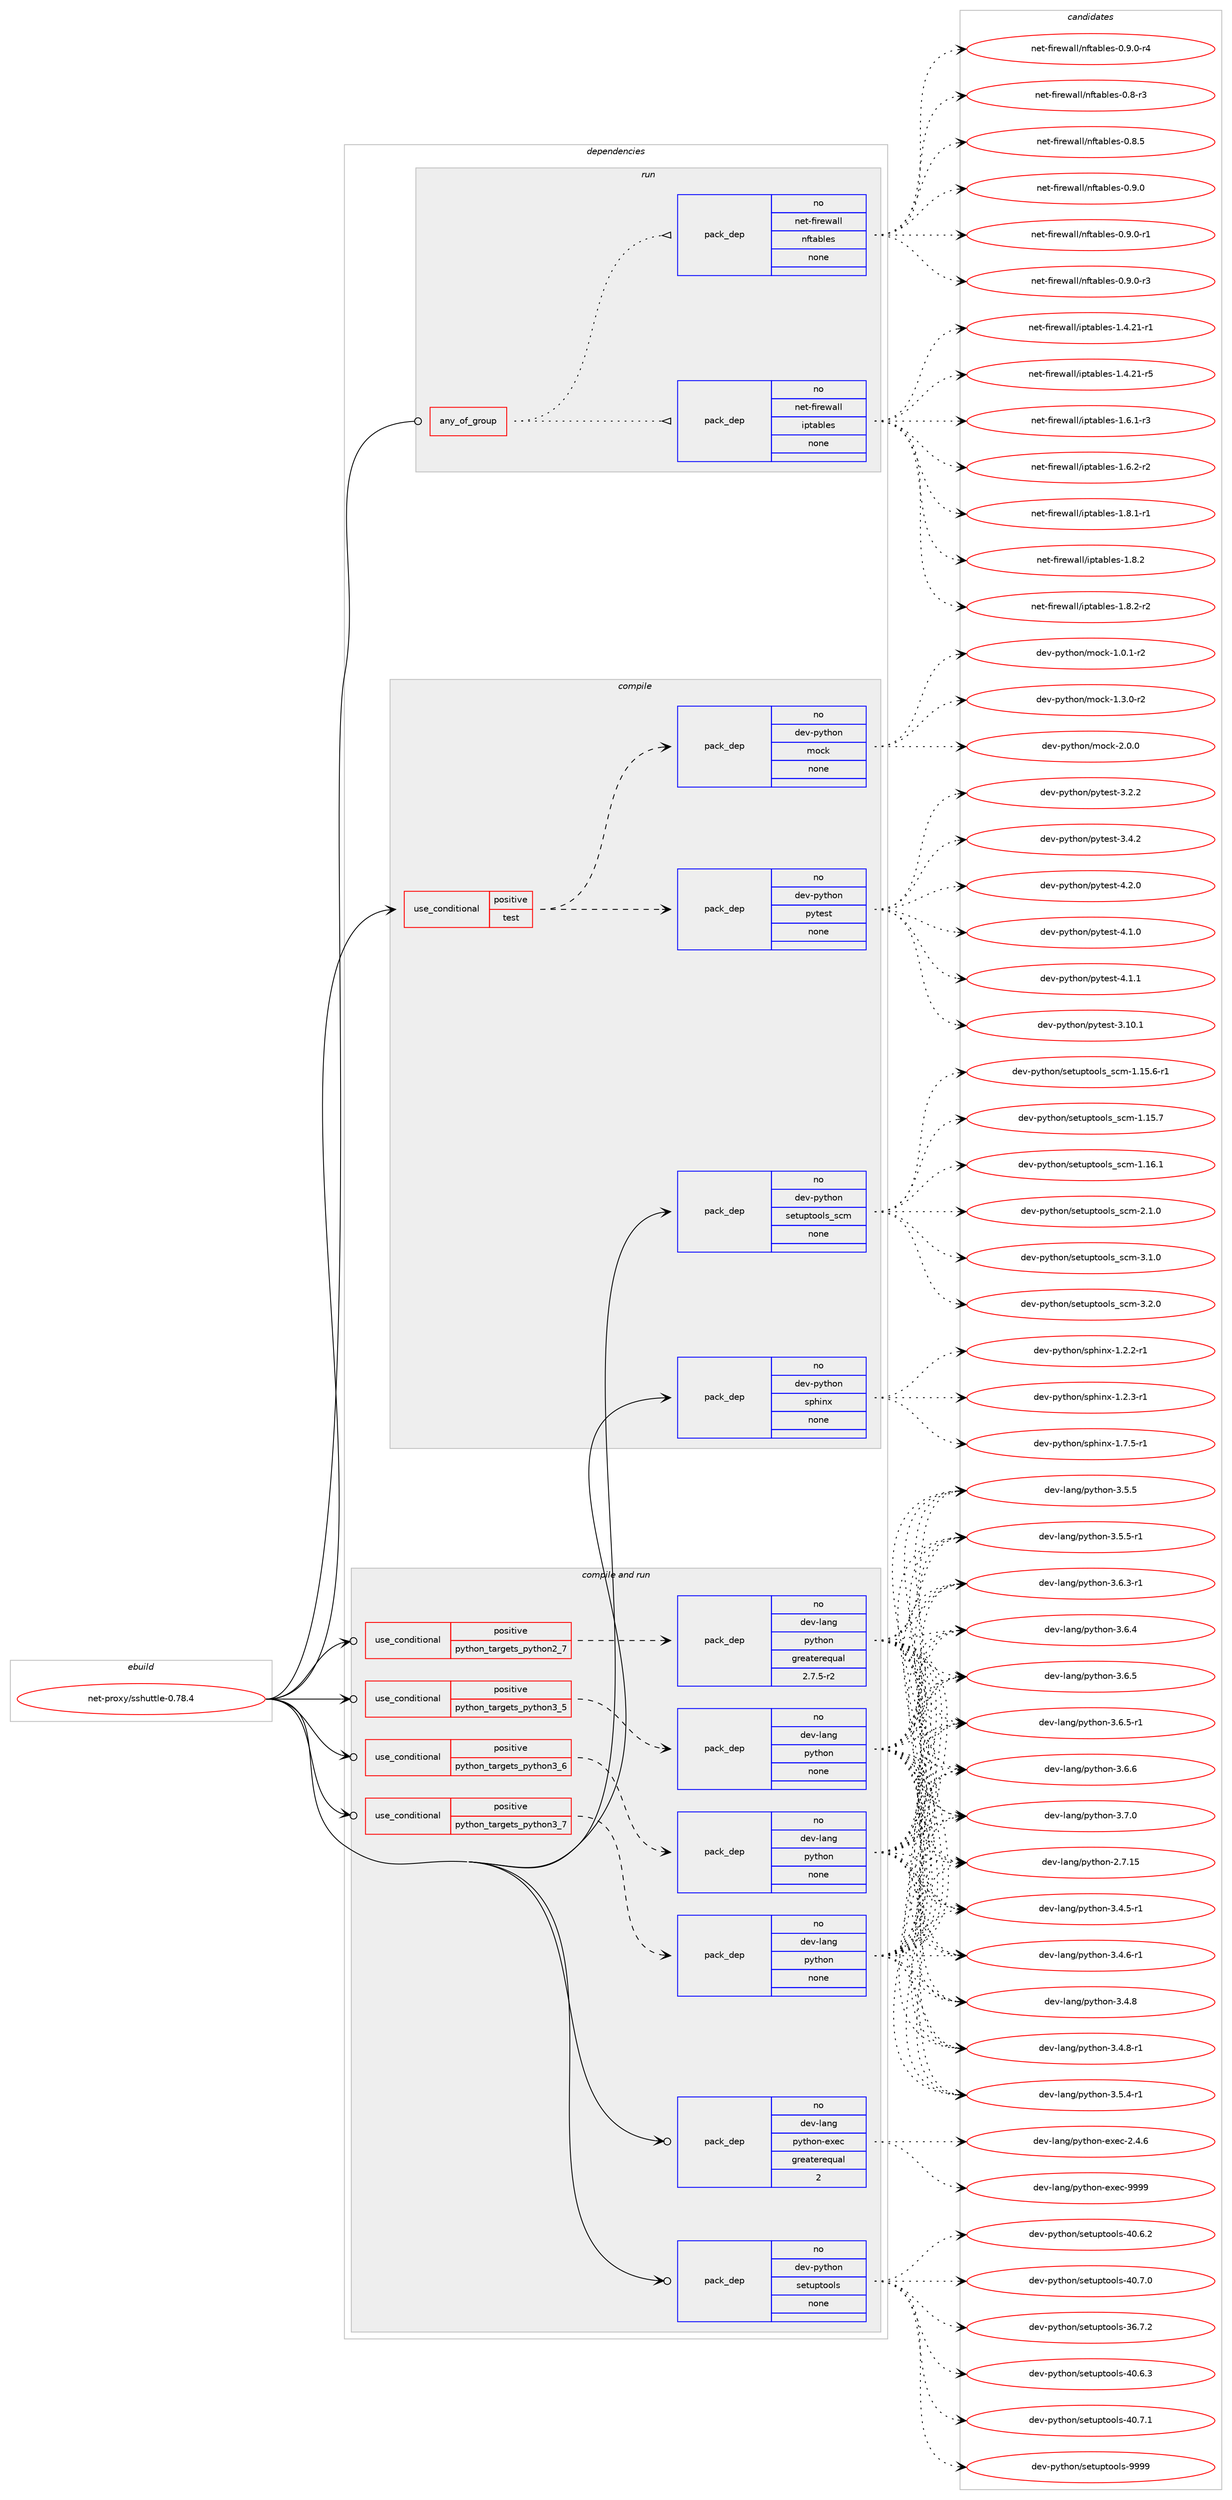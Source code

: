 digraph prolog {

# *************
# Graph options
# *************

newrank=true;
concentrate=true;
compound=true;
graph [rankdir=LR,fontname=Helvetica,fontsize=10,ranksep=1.5];#, ranksep=2.5, nodesep=0.2];
edge  [arrowhead=vee];
node  [fontname=Helvetica,fontsize=10];

# **********
# The ebuild
# **********

subgraph cluster_leftcol {
color=gray;
rank=same;
label=<<i>ebuild</i>>;
id [label="net-proxy/sshuttle-0.78.4", color=red, width=4, href="../net-proxy/sshuttle-0.78.4.svg"];
}

# ****************
# The dependencies
# ****************

subgraph cluster_midcol {
color=gray;
label=<<i>dependencies</i>>;
subgraph cluster_compile {
fillcolor="#eeeeee";
style=filled;
label=<<i>compile</i>>;
subgraph cond776 {
dependency4489 [label=<<TABLE BORDER="0" CELLBORDER="1" CELLSPACING="0" CELLPADDING="4"><TR><TD ROWSPAN="3" CELLPADDING="10">use_conditional</TD></TR><TR><TD>positive</TD></TR><TR><TD>test</TD></TR></TABLE>>, shape=none, color=red];
subgraph pack3586 {
dependency4490 [label=<<TABLE BORDER="0" CELLBORDER="1" CELLSPACING="0" CELLPADDING="4" WIDTH="220"><TR><TD ROWSPAN="6" CELLPADDING="30">pack_dep</TD></TR><TR><TD WIDTH="110">no</TD></TR><TR><TD>dev-python</TD></TR><TR><TD>pytest</TD></TR><TR><TD>none</TD></TR><TR><TD></TD></TR></TABLE>>, shape=none, color=blue];
}
dependency4489:e -> dependency4490:w [weight=20,style="dashed",arrowhead="vee"];
subgraph pack3587 {
dependency4491 [label=<<TABLE BORDER="0" CELLBORDER="1" CELLSPACING="0" CELLPADDING="4" WIDTH="220"><TR><TD ROWSPAN="6" CELLPADDING="30">pack_dep</TD></TR><TR><TD WIDTH="110">no</TD></TR><TR><TD>dev-python</TD></TR><TR><TD>mock</TD></TR><TR><TD>none</TD></TR><TR><TD></TD></TR></TABLE>>, shape=none, color=blue];
}
dependency4489:e -> dependency4491:w [weight=20,style="dashed",arrowhead="vee"];
}
id:e -> dependency4489:w [weight=20,style="solid",arrowhead="vee"];
subgraph pack3588 {
dependency4492 [label=<<TABLE BORDER="0" CELLBORDER="1" CELLSPACING="0" CELLPADDING="4" WIDTH="220"><TR><TD ROWSPAN="6" CELLPADDING="30">pack_dep</TD></TR><TR><TD WIDTH="110">no</TD></TR><TR><TD>dev-python</TD></TR><TR><TD>setuptools_scm</TD></TR><TR><TD>none</TD></TR><TR><TD></TD></TR></TABLE>>, shape=none, color=blue];
}
id:e -> dependency4492:w [weight=20,style="solid",arrowhead="vee"];
subgraph pack3589 {
dependency4493 [label=<<TABLE BORDER="0" CELLBORDER="1" CELLSPACING="0" CELLPADDING="4" WIDTH="220"><TR><TD ROWSPAN="6" CELLPADDING="30">pack_dep</TD></TR><TR><TD WIDTH="110">no</TD></TR><TR><TD>dev-python</TD></TR><TR><TD>sphinx</TD></TR><TR><TD>none</TD></TR><TR><TD></TD></TR></TABLE>>, shape=none, color=blue];
}
id:e -> dependency4493:w [weight=20,style="solid",arrowhead="vee"];
}
subgraph cluster_compileandrun {
fillcolor="#eeeeee";
style=filled;
label=<<i>compile and run</i>>;
subgraph cond777 {
dependency4494 [label=<<TABLE BORDER="0" CELLBORDER="1" CELLSPACING="0" CELLPADDING="4"><TR><TD ROWSPAN="3" CELLPADDING="10">use_conditional</TD></TR><TR><TD>positive</TD></TR><TR><TD>python_targets_python2_7</TD></TR></TABLE>>, shape=none, color=red];
subgraph pack3590 {
dependency4495 [label=<<TABLE BORDER="0" CELLBORDER="1" CELLSPACING="0" CELLPADDING="4" WIDTH="220"><TR><TD ROWSPAN="6" CELLPADDING="30">pack_dep</TD></TR><TR><TD WIDTH="110">no</TD></TR><TR><TD>dev-lang</TD></TR><TR><TD>python</TD></TR><TR><TD>greaterequal</TD></TR><TR><TD>2.7.5-r2</TD></TR></TABLE>>, shape=none, color=blue];
}
dependency4494:e -> dependency4495:w [weight=20,style="dashed",arrowhead="vee"];
}
id:e -> dependency4494:w [weight=20,style="solid",arrowhead="odotvee"];
subgraph cond778 {
dependency4496 [label=<<TABLE BORDER="0" CELLBORDER="1" CELLSPACING="0" CELLPADDING="4"><TR><TD ROWSPAN="3" CELLPADDING="10">use_conditional</TD></TR><TR><TD>positive</TD></TR><TR><TD>python_targets_python3_5</TD></TR></TABLE>>, shape=none, color=red];
subgraph pack3591 {
dependency4497 [label=<<TABLE BORDER="0" CELLBORDER="1" CELLSPACING="0" CELLPADDING="4" WIDTH="220"><TR><TD ROWSPAN="6" CELLPADDING="30">pack_dep</TD></TR><TR><TD WIDTH="110">no</TD></TR><TR><TD>dev-lang</TD></TR><TR><TD>python</TD></TR><TR><TD>none</TD></TR><TR><TD></TD></TR></TABLE>>, shape=none, color=blue];
}
dependency4496:e -> dependency4497:w [weight=20,style="dashed",arrowhead="vee"];
}
id:e -> dependency4496:w [weight=20,style="solid",arrowhead="odotvee"];
subgraph cond779 {
dependency4498 [label=<<TABLE BORDER="0" CELLBORDER="1" CELLSPACING="0" CELLPADDING="4"><TR><TD ROWSPAN="3" CELLPADDING="10">use_conditional</TD></TR><TR><TD>positive</TD></TR><TR><TD>python_targets_python3_6</TD></TR></TABLE>>, shape=none, color=red];
subgraph pack3592 {
dependency4499 [label=<<TABLE BORDER="0" CELLBORDER="1" CELLSPACING="0" CELLPADDING="4" WIDTH="220"><TR><TD ROWSPAN="6" CELLPADDING="30">pack_dep</TD></TR><TR><TD WIDTH="110">no</TD></TR><TR><TD>dev-lang</TD></TR><TR><TD>python</TD></TR><TR><TD>none</TD></TR><TR><TD></TD></TR></TABLE>>, shape=none, color=blue];
}
dependency4498:e -> dependency4499:w [weight=20,style="dashed",arrowhead="vee"];
}
id:e -> dependency4498:w [weight=20,style="solid",arrowhead="odotvee"];
subgraph cond780 {
dependency4500 [label=<<TABLE BORDER="0" CELLBORDER="1" CELLSPACING="0" CELLPADDING="4"><TR><TD ROWSPAN="3" CELLPADDING="10">use_conditional</TD></TR><TR><TD>positive</TD></TR><TR><TD>python_targets_python3_7</TD></TR></TABLE>>, shape=none, color=red];
subgraph pack3593 {
dependency4501 [label=<<TABLE BORDER="0" CELLBORDER="1" CELLSPACING="0" CELLPADDING="4" WIDTH="220"><TR><TD ROWSPAN="6" CELLPADDING="30">pack_dep</TD></TR><TR><TD WIDTH="110">no</TD></TR><TR><TD>dev-lang</TD></TR><TR><TD>python</TD></TR><TR><TD>none</TD></TR><TR><TD></TD></TR></TABLE>>, shape=none, color=blue];
}
dependency4500:e -> dependency4501:w [weight=20,style="dashed",arrowhead="vee"];
}
id:e -> dependency4500:w [weight=20,style="solid",arrowhead="odotvee"];
subgraph pack3594 {
dependency4502 [label=<<TABLE BORDER="0" CELLBORDER="1" CELLSPACING="0" CELLPADDING="4" WIDTH="220"><TR><TD ROWSPAN="6" CELLPADDING="30">pack_dep</TD></TR><TR><TD WIDTH="110">no</TD></TR><TR><TD>dev-lang</TD></TR><TR><TD>python-exec</TD></TR><TR><TD>greaterequal</TD></TR><TR><TD>2</TD></TR></TABLE>>, shape=none, color=blue];
}
id:e -> dependency4502:w [weight=20,style="solid",arrowhead="odotvee"];
subgraph pack3595 {
dependency4503 [label=<<TABLE BORDER="0" CELLBORDER="1" CELLSPACING="0" CELLPADDING="4" WIDTH="220"><TR><TD ROWSPAN="6" CELLPADDING="30">pack_dep</TD></TR><TR><TD WIDTH="110">no</TD></TR><TR><TD>dev-python</TD></TR><TR><TD>setuptools</TD></TR><TR><TD>none</TD></TR><TR><TD></TD></TR></TABLE>>, shape=none, color=blue];
}
id:e -> dependency4503:w [weight=20,style="solid",arrowhead="odotvee"];
}
subgraph cluster_run {
fillcolor="#eeeeee";
style=filled;
label=<<i>run</i>>;
subgraph any126 {
dependency4504 [label=<<TABLE BORDER="0" CELLBORDER="1" CELLSPACING="0" CELLPADDING="4"><TR><TD CELLPADDING="10">any_of_group</TD></TR></TABLE>>, shape=none, color=red];subgraph pack3596 {
dependency4505 [label=<<TABLE BORDER="0" CELLBORDER="1" CELLSPACING="0" CELLPADDING="4" WIDTH="220"><TR><TD ROWSPAN="6" CELLPADDING="30">pack_dep</TD></TR><TR><TD WIDTH="110">no</TD></TR><TR><TD>net-firewall</TD></TR><TR><TD>iptables</TD></TR><TR><TD>none</TD></TR><TR><TD></TD></TR></TABLE>>, shape=none, color=blue];
}
dependency4504:e -> dependency4505:w [weight=20,style="dotted",arrowhead="oinv"];
subgraph pack3597 {
dependency4506 [label=<<TABLE BORDER="0" CELLBORDER="1" CELLSPACING="0" CELLPADDING="4" WIDTH="220"><TR><TD ROWSPAN="6" CELLPADDING="30">pack_dep</TD></TR><TR><TD WIDTH="110">no</TD></TR><TR><TD>net-firewall</TD></TR><TR><TD>nftables</TD></TR><TR><TD>none</TD></TR><TR><TD></TD></TR></TABLE>>, shape=none, color=blue];
}
dependency4504:e -> dependency4506:w [weight=20,style="dotted",arrowhead="oinv"];
}
id:e -> dependency4504:w [weight=20,style="solid",arrowhead="odot"];
}
}

# **************
# The candidates
# **************

subgraph cluster_choices {
rank=same;
color=gray;
label=<<i>candidates</i>>;

subgraph choice3586 {
color=black;
nodesep=1;
choice1001011184511212111610411111047112121116101115116455246494648 [label="dev-python/pytest-4.1.0", color=red, width=4,href="../dev-python/pytest-4.1.0.svg"];
choice1001011184511212111610411111047112121116101115116455246494649 [label="dev-python/pytest-4.1.1", color=red, width=4,href="../dev-python/pytest-4.1.1.svg"];
choice100101118451121211161041111104711212111610111511645514649484649 [label="dev-python/pytest-3.10.1", color=red, width=4,href="../dev-python/pytest-3.10.1.svg"];
choice1001011184511212111610411111047112121116101115116455146504650 [label="dev-python/pytest-3.2.2", color=red, width=4,href="../dev-python/pytest-3.2.2.svg"];
choice1001011184511212111610411111047112121116101115116455146524650 [label="dev-python/pytest-3.4.2", color=red, width=4,href="../dev-python/pytest-3.4.2.svg"];
choice1001011184511212111610411111047112121116101115116455246504648 [label="dev-python/pytest-4.2.0", color=red, width=4,href="../dev-python/pytest-4.2.0.svg"];
dependency4490:e -> choice1001011184511212111610411111047112121116101115116455246494648:w [style=dotted,weight="100"];
dependency4490:e -> choice1001011184511212111610411111047112121116101115116455246494649:w [style=dotted,weight="100"];
dependency4490:e -> choice100101118451121211161041111104711212111610111511645514649484649:w [style=dotted,weight="100"];
dependency4490:e -> choice1001011184511212111610411111047112121116101115116455146504650:w [style=dotted,weight="100"];
dependency4490:e -> choice1001011184511212111610411111047112121116101115116455146524650:w [style=dotted,weight="100"];
dependency4490:e -> choice1001011184511212111610411111047112121116101115116455246504648:w [style=dotted,weight="100"];
}
subgraph choice3587 {
color=black;
nodesep=1;
choice1001011184511212111610411111047109111991074549464846494511450 [label="dev-python/mock-1.0.1-r2", color=red, width=4,href="../dev-python/mock-1.0.1-r2.svg"];
choice1001011184511212111610411111047109111991074549465146484511450 [label="dev-python/mock-1.3.0-r2", color=red, width=4,href="../dev-python/mock-1.3.0-r2.svg"];
choice100101118451121211161041111104710911199107455046484648 [label="dev-python/mock-2.0.0", color=red, width=4,href="../dev-python/mock-2.0.0.svg"];
dependency4491:e -> choice1001011184511212111610411111047109111991074549464846494511450:w [style=dotted,weight="100"];
dependency4491:e -> choice1001011184511212111610411111047109111991074549465146484511450:w [style=dotted,weight="100"];
dependency4491:e -> choice100101118451121211161041111104710911199107455046484648:w [style=dotted,weight="100"];
}
subgraph choice3588 {
color=black;
nodesep=1;
choice10010111845112121116104111110471151011161171121161111111081159511599109454946495346544511449 [label="dev-python/setuptools_scm-1.15.6-r1", color=red, width=4,href="../dev-python/setuptools_scm-1.15.6-r1.svg"];
choice1001011184511212111610411111047115101116117112116111111108115951159910945494649534655 [label="dev-python/setuptools_scm-1.15.7", color=red, width=4,href="../dev-python/setuptools_scm-1.15.7.svg"];
choice1001011184511212111610411111047115101116117112116111111108115951159910945494649544649 [label="dev-python/setuptools_scm-1.16.1", color=red, width=4,href="../dev-python/setuptools_scm-1.16.1.svg"];
choice10010111845112121116104111110471151011161171121161111111081159511599109455046494648 [label="dev-python/setuptools_scm-2.1.0", color=red, width=4,href="../dev-python/setuptools_scm-2.1.0.svg"];
choice10010111845112121116104111110471151011161171121161111111081159511599109455146494648 [label="dev-python/setuptools_scm-3.1.0", color=red, width=4,href="../dev-python/setuptools_scm-3.1.0.svg"];
choice10010111845112121116104111110471151011161171121161111111081159511599109455146504648 [label="dev-python/setuptools_scm-3.2.0", color=red, width=4,href="../dev-python/setuptools_scm-3.2.0.svg"];
dependency4492:e -> choice10010111845112121116104111110471151011161171121161111111081159511599109454946495346544511449:w [style=dotted,weight="100"];
dependency4492:e -> choice1001011184511212111610411111047115101116117112116111111108115951159910945494649534655:w [style=dotted,weight="100"];
dependency4492:e -> choice1001011184511212111610411111047115101116117112116111111108115951159910945494649544649:w [style=dotted,weight="100"];
dependency4492:e -> choice10010111845112121116104111110471151011161171121161111111081159511599109455046494648:w [style=dotted,weight="100"];
dependency4492:e -> choice10010111845112121116104111110471151011161171121161111111081159511599109455146494648:w [style=dotted,weight="100"];
dependency4492:e -> choice10010111845112121116104111110471151011161171121161111111081159511599109455146504648:w [style=dotted,weight="100"];
}
subgraph choice3589 {
color=black;
nodesep=1;
choice10010111845112121116104111110471151121041051101204549465046504511449 [label="dev-python/sphinx-1.2.2-r1", color=red, width=4,href="../dev-python/sphinx-1.2.2-r1.svg"];
choice10010111845112121116104111110471151121041051101204549465046514511449 [label="dev-python/sphinx-1.2.3-r1", color=red, width=4,href="../dev-python/sphinx-1.2.3-r1.svg"];
choice10010111845112121116104111110471151121041051101204549465546534511449 [label="dev-python/sphinx-1.7.5-r1", color=red, width=4,href="../dev-python/sphinx-1.7.5-r1.svg"];
dependency4493:e -> choice10010111845112121116104111110471151121041051101204549465046504511449:w [style=dotted,weight="100"];
dependency4493:e -> choice10010111845112121116104111110471151121041051101204549465046514511449:w [style=dotted,weight="100"];
dependency4493:e -> choice10010111845112121116104111110471151121041051101204549465546534511449:w [style=dotted,weight="100"];
}
subgraph choice3590 {
color=black;
nodesep=1;
choice10010111845108971101034711212111610411111045504655464953 [label="dev-lang/python-2.7.15", color=red, width=4,href="../dev-lang/python-2.7.15.svg"];
choice1001011184510897110103471121211161041111104551465246534511449 [label="dev-lang/python-3.4.5-r1", color=red, width=4,href="../dev-lang/python-3.4.5-r1.svg"];
choice1001011184510897110103471121211161041111104551465246544511449 [label="dev-lang/python-3.4.6-r1", color=red, width=4,href="../dev-lang/python-3.4.6-r1.svg"];
choice100101118451089711010347112121116104111110455146524656 [label="dev-lang/python-3.4.8", color=red, width=4,href="../dev-lang/python-3.4.8.svg"];
choice1001011184510897110103471121211161041111104551465246564511449 [label="dev-lang/python-3.4.8-r1", color=red, width=4,href="../dev-lang/python-3.4.8-r1.svg"];
choice1001011184510897110103471121211161041111104551465346524511449 [label="dev-lang/python-3.5.4-r1", color=red, width=4,href="../dev-lang/python-3.5.4-r1.svg"];
choice100101118451089711010347112121116104111110455146534653 [label="dev-lang/python-3.5.5", color=red, width=4,href="../dev-lang/python-3.5.5.svg"];
choice1001011184510897110103471121211161041111104551465346534511449 [label="dev-lang/python-3.5.5-r1", color=red, width=4,href="../dev-lang/python-3.5.5-r1.svg"];
choice1001011184510897110103471121211161041111104551465446514511449 [label="dev-lang/python-3.6.3-r1", color=red, width=4,href="../dev-lang/python-3.6.3-r1.svg"];
choice100101118451089711010347112121116104111110455146544652 [label="dev-lang/python-3.6.4", color=red, width=4,href="../dev-lang/python-3.6.4.svg"];
choice100101118451089711010347112121116104111110455146544653 [label="dev-lang/python-3.6.5", color=red, width=4,href="../dev-lang/python-3.6.5.svg"];
choice1001011184510897110103471121211161041111104551465446534511449 [label="dev-lang/python-3.6.5-r1", color=red, width=4,href="../dev-lang/python-3.6.5-r1.svg"];
choice100101118451089711010347112121116104111110455146544654 [label="dev-lang/python-3.6.6", color=red, width=4,href="../dev-lang/python-3.6.6.svg"];
choice100101118451089711010347112121116104111110455146554648 [label="dev-lang/python-3.7.0", color=red, width=4,href="../dev-lang/python-3.7.0.svg"];
dependency4495:e -> choice10010111845108971101034711212111610411111045504655464953:w [style=dotted,weight="100"];
dependency4495:e -> choice1001011184510897110103471121211161041111104551465246534511449:w [style=dotted,weight="100"];
dependency4495:e -> choice1001011184510897110103471121211161041111104551465246544511449:w [style=dotted,weight="100"];
dependency4495:e -> choice100101118451089711010347112121116104111110455146524656:w [style=dotted,weight="100"];
dependency4495:e -> choice1001011184510897110103471121211161041111104551465246564511449:w [style=dotted,weight="100"];
dependency4495:e -> choice1001011184510897110103471121211161041111104551465346524511449:w [style=dotted,weight="100"];
dependency4495:e -> choice100101118451089711010347112121116104111110455146534653:w [style=dotted,weight="100"];
dependency4495:e -> choice1001011184510897110103471121211161041111104551465346534511449:w [style=dotted,weight="100"];
dependency4495:e -> choice1001011184510897110103471121211161041111104551465446514511449:w [style=dotted,weight="100"];
dependency4495:e -> choice100101118451089711010347112121116104111110455146544652:w [style=dotted,weight="100"];
dependency4495:e -> choice100101118451089711010347112121116104111110455146544653:w [style=dotted,weight="100"];
dependency4495:e -> choice1001011184510897110103471121211161041111104551465446534511449:w [style=dotted,weight="100"];
dependency4495:e -> choice100101118451089711010347112121116104111110455146544654:w [style=dotted,weight="100"];
dependency4495:e -> choice100101118451089711010347112121116104111110455146554648:w [style=dotted,weight="100"];
}
subgraph choice3591 {
color=black;
nodesep=1;
choice10010111845108971101034711212111610411111045504655464953 [label="dev-lang/python-2.7.15", color=red, width=4,href="../dev-lang/python-2.7.15.svg"];
choice1001011184510897110103471121211161041111104551465246534511449 [label="dev-lang/python-3.4.5-r1", color=red, width=4,href="../dev-lang/python-3.4.5-r1.svg"];
choice1001011184510897110103471121211161041111104551465246544511449 [label="dev-lang/python-3.4.6-r1", color=red, width=4,href="../dev-lang/python-3.4.6-r1.svg"];
choice100101118451089711010347112121116104111110455146524656 [label="dev-lang/python-3.4.8", color=red, width=4,href="../dev-lang/python-3.4.8.svg"];
choice1001011184510897110103471121211161041111104551465246564511449 [label="dev-lang/python-3.4.8-r1", color=red, width=4,href="../dev-lang/python-3.4.8-r1.svg"];
choice1001011184510897110103471121211161041111104551465346524511449 [label="dev-lang/python-3.5.4-r1", color=red, width=4,href="../dev-lang/python-3.5.4-r1.svg"];
choice100101118451089711010347112121116104111110455146534653 [label="dev-lang/python-3.5.5", color=red, width=4,href="../dev-lang/python-3.5.5.svg"];
choice1001011184510897110103471121211161041111104551465346534511449 [label="dev-lang/python-3.5.5-r1", color=red, width=4,href="../dev-lang/python-3.5.5-r1.svg"];
choice1001011184510897110103471121211161041111104551465446514511449 [label="dev-lang/python-3.6.3-r1", color=red, width=4,href="../dev-lang/python-3.6.3-r1.svg"];
choice100101118451089711010347112121116104111110455146544652 [label="dev-lang/python-3.6.4", color=red, width=4,href="../dev-lang/python-3.6.4.svg"];
choice100101118451089711010347112121116104111110455146544653 [label="dev-lang/python-3.6.5", color=red, width=4,href="../dev-lang/python-3.6.5.svg"];
choice1001011184510897110103471121211161041111104551465446534511449 [label="dev-lang/python-3.6.5-r1", color=red, width=4,href="../dev-lang/python-3.6.5-r1.svg"];
choice100101118451089711010347112121116104111110455146544654 [label="dev-lang/python-3.6.6", color=red, width=4,href="../dev-lang/python-3.6.6.svg"];
choice100101118451089711010347112121116104111110455146554648 [label="dev-lang/python-3.7.0", color=red, width=4,href="../dev-lang/python-3.7.0.svg"];
dependency4497:e -> choice10010111845108971101034711212111610411111045504655464953:w [style=dotted,weight="100"];
dependency4497:e -> choice1001011184510897110103471121211161041111104551465246534511449:w [style=dotted,weight="100"];
dependency4497:e -> choice1001011184510897110103471121211161041111104551465246544511449:w [style=dotted,weight="100"];
dependency4497:e -> choice100101118451089711010347112121116104111110455146524656:w [style=dotted,weight="100"];
dependency4497:e -> choice1001011184510897110103471121211161041111104551465246564511449:w [style=dotted,weight="100"];
dependency4497:e -> choice1001011184510897110103471121211161041111104551465346524511449:w [style=dotted,weight="100"];
dependency4497:e -> choice100101118451089711010347112121116104111110455146534653:w [style=dotted,weight="100"];
dependency4497:e -> choice1001011184510897110103471121211161041111104551465346534511449:w [style=dotted,weight="100"];
dependency4497:e -> choice1001011184510897110103471121211161041111104551465446514511449:w [style=dotted,weight="100"];
dependency4497:e -> choice100101118451089711010347112121116104111110455146544652:w [style=dotted,weight="100"];
dependency4497:e -> choice100101118451089711010347112121116104111110455146544653:w [style=dotted,weight="100"];
dependency4497:e -> choice1001011184510897110103471121211161041111104551465446534511449:w [style=dotted,weight="100"];
dependency4497:e -> choice100101118451089711010347112121116104111110455146544654:w [style=dotted,weight="100"];
dependency4497:e -> choice100101118451089711010347112121116104111110455146554648:w [style=dotted,weight="100"];
}
subgraph choice3592 {
color=black;
nodesep=1;
choice10010111845108971101034711212111610411111045504655464953 [label="dev-lang/python-2.7.15", color=red, width=4,href="../dev-lang/python-2.7.15.svg"];
choice1001011184510897110103471121211161041111104551465246534511449 [label="dev-lang/python-3.4.5-r1", color=red, width=4,href="../dev-lang/python-3.4.5-r1.svg"];
choice1001011184510897110103471121211161041111104551465246544511449 [label="dev-lang/python-3.4.6-r1", color=red, width=4,href="../dev-lang/python-3.4.6-r1.svg"];
choice100101118451089711010347112121116104111110455146524656 [label="dev-lang/python-3.4.8", color=red, width=4,href="../dev-lang/python-3.4.8.svg"];
choice1001011184510897110103471121211161041111104551465246564511449 [label="dev-lang/python-3.4.8-r1", color=red, width=4,href="../dev-lang/python-3.4.8-r1.svg"];
choice1001011184510897110103471121211161041111104551465346524511449 [label="dev-lang/python-3.5.4-r1", color=red, width=4,href="../dev-lang/python-3.5.4-r1.svg"];
choice100101118451089711010347112121116104111110455146534653 [label="dev-lang/python-3.5.5", color=red, width=4,href="../dev-lang/python-3.5.5.svg"];
choice1001011184510897110103471121211161041111104551465346534511449 [label="dev-lang/python-3.5.5-r1", color=red, width=4,href="../dev-lang/python-3.5.5-r1.svg"];
choice1001011184510897110103471121211161041111104551465446514511449 [label="dev-lang/python-3.6.3-r1", color=red, width=4,href="../dev-lang/python-3.6.3-r1.svg"];
choice100101118451089711010347112121116104111110455146544652 [label="dev-lang/python-3.6.4", color=red, width=4,href="../dev-lang/python-3.6.4.svg"];
choice100101118451089711010347112121116104111110455146544653 [label="dev-lang/python-3.6.5", color=red, width=4,href="../dev-lang/python-3.6.5.svg"];
choice1001011184510897110103471121211161041111104551465446534511449 [label="dev-lang/python-3.6.5-r1", color=red, width=4,href="../dev-lang/python-3.6.5-r1.svg"];
choice100101118451089711010347112121116104111110455146544654 [label="dev-lang/python-3.6.6", color=red, width=4,href="../dev-lang/python-3.6.6.svg"];
choice100101118451089711010347112121116104111110455146554648 [label="dev-lang/python-3.7.0", color=red, width=4,href="../dev-lang/python-3.7.0.svg"];
dependency4499:e -> choice10010111845108971101034711212111610411111045504655464953:w [style=dotted,weight="100"];
dependency4499:e -> choice1001011184510897110103471121211161041111104551465246534511449:w [style=dotted,weight="100"];
dependency4499:e -> choice1001011184510897110103471121211161041111104551465246544511449:w [style=dotted,weight="100"];
dependency4499:e -> choice100101118451089711010347112121116104111110455146524656:w [style=dotted,weight="100"];
dependency4499:e -> choice1001011184510897110103471121211161041111104551465246564511449:w [style=dotted,weight="100"];
dependency4499:e -> choice1001011184510897110103471121211161041111104551465346524511449:w [style=dotted,weight="100"];
dependency4499:e -> choice100101118451089711010347112121116104111110455146534653:w [style=dotted,weight="100"];
dependency4499:e -> choice1001011184510897110103471121211161041111104551465346534511449:w [style=dotted,weight="100"];
dependency4499:e -> choice1001011184510897110103471121211161041111104551465446514511449:w [style=dotted,weight="100"];
dependency4499:e -> choice100101118451089711010347112121116104111110455146544652:w [style=dotted,weight="100"];
dependency4499:e -> choice100101118451089711010347112121116104111110455146544653:w [style=dotted,weight="100"];
dependency4499:e -> choice1001011184510897110103471121211161041111104551465446534511449:w [style=dotted,weight="100"];
dependency4499:e -> choice100101118451089711010347112121116104111110455146544654:w [style=dotted,weight="100"];
dependency4499:e -> choice100101118451089711010347112121116104111110455146554648:w [style=dotted,weight="100"];
}
subgraph choice3593 {
color=black;
nodesep=1;
choice10010111845108971101034711212111610411111045504655464953 [label="dev-lang/python-2.7.15", color=red, width=4,href="../dev-lang/python-2.7.15.svg"];
choice1001011184510897110103471121211161041111104551465246534511449 [label="dev-lang/python-3.4.5-r1", color=red, width=4,href="../dev-lang/python-3.4.5-r1.svg"];
choice1001011184510897110103471121211161041111104551465246544511449 [label="dev-lang/python-3.4.6-r1", color=red, width=4,href="../dev-lang/python-3.4.6-r1.svg"];
choice100101118451089711010347112121116104111110455146524656 [label="dev-lang/python-3.4.8", color=red, width=4,href="../dev-lang/python-3.4.8.svg"];
choice1001011184510897110103471121211161041111104551465246564511449 [label="dev-lang/python-3.4.8-r1", color=red, width=4,href="../dev-lang/python-3.4.8-r1.svg"];
choice1001011184510897110103471121211161041111104551465346524511449 [label="dev-lang/python-3.5.4-r1", color=red, width=4,href="../dev-lang/python-3.5.4-r1.svg"];
choice100101118451089711010347112121116104111110455146534653 [label="dev-lang/python-3.5.5", color=red, width=4,href="../dev-lang/python-3.5.5.svg"];
choice1001011184510897110103471121211161041111104551465346534511449 [label="dev-lang/python-3.5.5-r1", color=red, width=4,href="../dev-lang/python-3.5.5-r1.svg"];
choice1001011184510897110103471121211161041111104551465446514511449 [label="dev-lang/python-3.6.3-r1", color=red, width=4,href="../dev-lang/python-3.6.3-r1.svg"];
choice100101118451089711010347112121116104111110455146544652 [label="dev-lang/python-3.6.4", color=red, width=4,href="../dev-lang/python-3.6.4.svg"];
choice100101118451089711010347112121116104111110455146544653 [label="dev-lang/python-3.6.5", color=red, width=4,href="../dev-lang/python-3.6.5.svg"];
choice1001011184510897110103471121211161041111104551465446534511449 [label="dev-lang/python-3.6.5-r1", color=red, width=4,href="../dev-lang/python-3.6.5-r1.svg"];
choice100101118451089711010347112121116104111110455146544654 [label="dev-lang/python-3.6.6", color=red, width=4,href="../dev-lang/python-3.6.6.svg"];
choice100101118451089711010347112121116104111110455146554648 [label="dev-lang/python-3.7.0", color=red, width=4,href="../dev-lang/python-3.7.0.svg"];
dependency4501:e -> choice10010111845108971101034711212111610411111045504655464953:w [style=dotted,weight="100"];
dependency4501:e -> choice1001011184510897110103471121211161041111104551465246534511449:w [style=dotted,weight="100"];
dependency4501:e -> choice1001011184510897110103471121211161041111104551465246544511449:w [style=dotted,weight="100"];
dependency4501:e -> choice100101118451089711010347112121116104111110455146524656:w [style=dotted,weight="100"];
dependency4501:e -> choice1001011184510897110103471121211161041111104551465246564511449:w [style=dotted,weight="100"];
dependency4501:e -> choice1001011184510897110103471121211161041111104551465346524511449:w [style=dotted,weight="100"];
dependency4501:e -> choice100101118451089711010347112121116104111110455146534653:w [style=dotted,weight="100"];
dependency4501:e -> choice1001011184510897110103471121211161041111104551465346534511449:w [style=dotted,weight="100"];
dependency4501:e -> choice1001011184510897110103471121211161041111104551465446514511449:w [style=dotted,weight="100"];
dependency4501:e -> choice100101118451089711010347112121116104111110455146544652:w [style=dotted,weight="100"];
dependency4501:e -> choice100101118451089711010347112121116104111110455146544653:w [style=dotted,weight="100"];
dependency4501:e -> choice1001011184510897110103471121211161041111104551465446534511449:w [style=dotted,weight="100"];
dependency4501:e -> choice100101118451089711010347112121116104111110455146544654:w [style=dotted,weight="100"];
dependency4501:e -> choice100101118451089711010347112121116104111110455146554648:w [style=dotted,weight="100"];
}
subgraph choice3594 {
color=black;
nodesep=1;
choice1001011184510897110103471121211161041111104510112010199455046524654 [label="dev-lang/python-exec-2.4.6", color=red, width=4,href="../dev-lang/python-exec-2.4.6.svg"];
choice10010111845108971101034711212111610411111045101120101994557575757 [label="dev-lang/python-exec-9999", color=red, width=4,href="../dev-lang/python-exec-9999.svg"];
dependency4502:e -> choice1001011184510897110103471121211161041111104510112010199455046524654:w [style=dotted,weight="100"];
dependency4502:e -> choice10010111845108971101034711212111610411111045101120101994557575757:w [style=dotted,weight="100"];
}
subgraph choice3595 {
color=black;
nodesep=1;
choice100101118451121211161041111104711510111611711211611111110811545524846544650 [label="dev-python/setuptools-40.6.2", color=red, width=4,href="../dev-python/setuptools-40.6.2.svg"];
choice100101118451121211161041111104711510111611711211611111110811545524846554648 [label="dev-python/setuptools-40.7.0", color=red, width=4,href="../dev-python/setuptools-40.7.0.svg"];
choice100101118451121211161041111104711510111611711211611111110811545515446554650 [label="dev-python/setuptools-36.7.2", color=red, width=4,href="../dev-python/setuptools-36.7.2.svg"];
choice100101118451121211161041111104711510111611711211611111110811545524846544651 [label="dev-python/setuptools-40.6.3", color=red, width=4,href="../dev-python/setuptools-40.6.3.svg"];
choice100101118451121211161041111104711510111611711211611111110811545524846554649 [label="dev-python/setuptools-40.7.1", color=red, width=4,href="../dev-python/setuptools-40.7.1.svg"];
choice10010111845112121116104111110471151011161171121161111111081154557575757 [label="dev-python/setuptools-9999", color=red, width=4,href="../dev-python/setuptools-9999.svg"];
dependency4503:e -> choice100101118451121211161041111104711510111611711211611111110811545524846544650:w [style=dotted,weight="100"];
dependency4503:e -> choice100101118451121211161041111104711510111611711211611111110811545524846554648:w [style=dotted,weight="100"];
dependency4503:e -> choice100101118451121211161041111104711510111611711211611111110811545515446554650:w [style=dotted,weight="100"];
dependency4503:e -> choice100101118451121211161041111104711510111611711211611111110811545524846544651:w [style=dotted,weight="100"];
dependency4503:e -> choice100101118451121211161041111104711510111611711211611111110811545524846554649:w [style=dotted,weight="100"];
dependency4503:e -> choice10010111845112121116104111110471151011161171121161111111081154557575757:w [style=dotted,weight="100"];
}
subgraph choice3596 {
color=black;
nodesep=1;
choice1101011164510210511410111997108108471051121169798108101115454946524650494511449 [label="net-firewall/iptables-1.4.21-r1", color=red, width=4,href="../net-firewall/iptables-1.4.21-r1.svg"];
choice1101011164510210511410111997108108471051121169798108101115454946524650494511453 [label="net-firewall/iptables-1.4.21-r5", color=red, width=4,href="../net-firewall/iptables-1.4.21-r5.svg"];
choice11010111645102105114101119971081084710511211697981081011154549465446494511451 [label="net-firewall/iptables-1.6.1-r3", color=red, width=4,href="../net-firewall/iptables-1.6.1-r3.svg"];
choice11010111645102105114101119971081084710511211697981081011154549465446504511450 [label="net-firewall/iptables-1.6.2-r2", color=red, width=4,href="../net-firewall/iptables-1.6.2-r2.svg"];
choice11010111645102105114101119971081084710511211697981081011154549465646494511449 [label="net-firewall/iptables-1.8.1-r1", color=red, width=4,href="../net-firewall/iptables-1.8.1-r1.svg"];
choice1101011164510210511410111997108108471051121169798108101115454946564650 [label="net-firewall/iptables-1.8.2", color=red, width=4,href="../net-firewall/iptables-1.8.2.svg"];
choice11010111645102105114101119971081084710511211697981081011154549465646504511450 [label="net-firewall/iptables-1.8.2-r2", color=red, width=4,href="../net-firewall/iptables-1.8.2-r2.svg"];
dependency4505:e -> choice1101011164510210511410111997108108471051121169798108101115454946524650494511449:w [style=dotted,weight="100"];
dependency4505:e -> choice1101011164510210511410111997108108471051121169798108101115454946524650494511453:w [style=dotted,weight="100"];
dependency4505:e -> choice11010111645102105114101119971081084710511211697981081011154549465446494511451:w [style=dotted,weight="100"];
dependency4505:e -> choice11010111645102105114101119971081084710511211697981081011154549465446504511450:w [style=dotted,weight="100"];
dependency4505:e -> choice11010111645102105114101119971081084710511211697981081011154549465646494511449:w [style=dotted,weight="100"];
dependency4505:e -> choice1101011164510210511410111997108108471051121169798108101115454946564650:w [style=dotted,weight="100"];
dependency4505:e -> choice11010111645102105114101119971081084710511211697981081011154549465646504511450:w [style=dotted,weight="100"];
}
subgraph choice3597 {
color=black;
nodesep=1;
choice1101011164510210511410111997108108471101021169798108101115454846564511451 [label="net-firewall/nftables-0.8-r3", color=red, width=4,href="../net-firewall/nftables-0.8-r3.svg"];
choice1101011164510210511410111997108108471101021169798108101115454846564653 [label="net-firewall/nftables-0.8.5", color=red, width=4,href="../net-firewall/nftables-0.8.5.svg"];
choice1101011164510210511410111997108108471101021169798108101115454846574648 [label="net-firewall/nftables-0.9.0", color=red, width=4,href="../net-firewall/nftables-0.9.0.svg"];
choice11010111645102105114101119971081084711010211697981081011154548465746484511449 [label="net-firewall/nftables-0.9.0-r1", color=red, width=4,href="../net-firewall/nftables-0.9.0-r1.svg"];
choice11010111645102105114101119971081084711010211697981081011154548465746484511451 [label="net-firewall/nftables-0.9.0-r3", color=red, width=4,href="../net-firewall/nftables-0.9.0-r3.svg"];
choice11010111645102105114101119971081084711010211697981081011154548465746484511452 [label="net-firewall/nftables-0.9.0-r4", color=red, width=4,href="../net-firewall/nftables-0.9.0-r4.svg"];
dependency4506:e -> choice1101011164510210511410111997108108471101021169798108101115454846564511451:w [style=dotted,weight="100"];
dependency4506:e -> choice1101011164510210511410111997108108471101021169798108101115454846564653:w [style=dotted,weight="100"];
dependency4506:e -> choice1101011164510210511410111997108108471101021169798108101115454846574648:w [style=dotted,weight="100"];
dependency4506:e -> choice11010111645102105114101119971081084711010211697981081011154548465746484511449:w [style=dotted,weight="100"];
dependency4506:e -> choice11010111645102105114101119971081084711010211697981081011154548465746484511451:w [style=dotted,weight="100"];
dependency4506:e -> choice11010111645102105114101119971081084711010211697981081011154548465746484511452:w [style=dotted,weight="100"];
}
}

}
